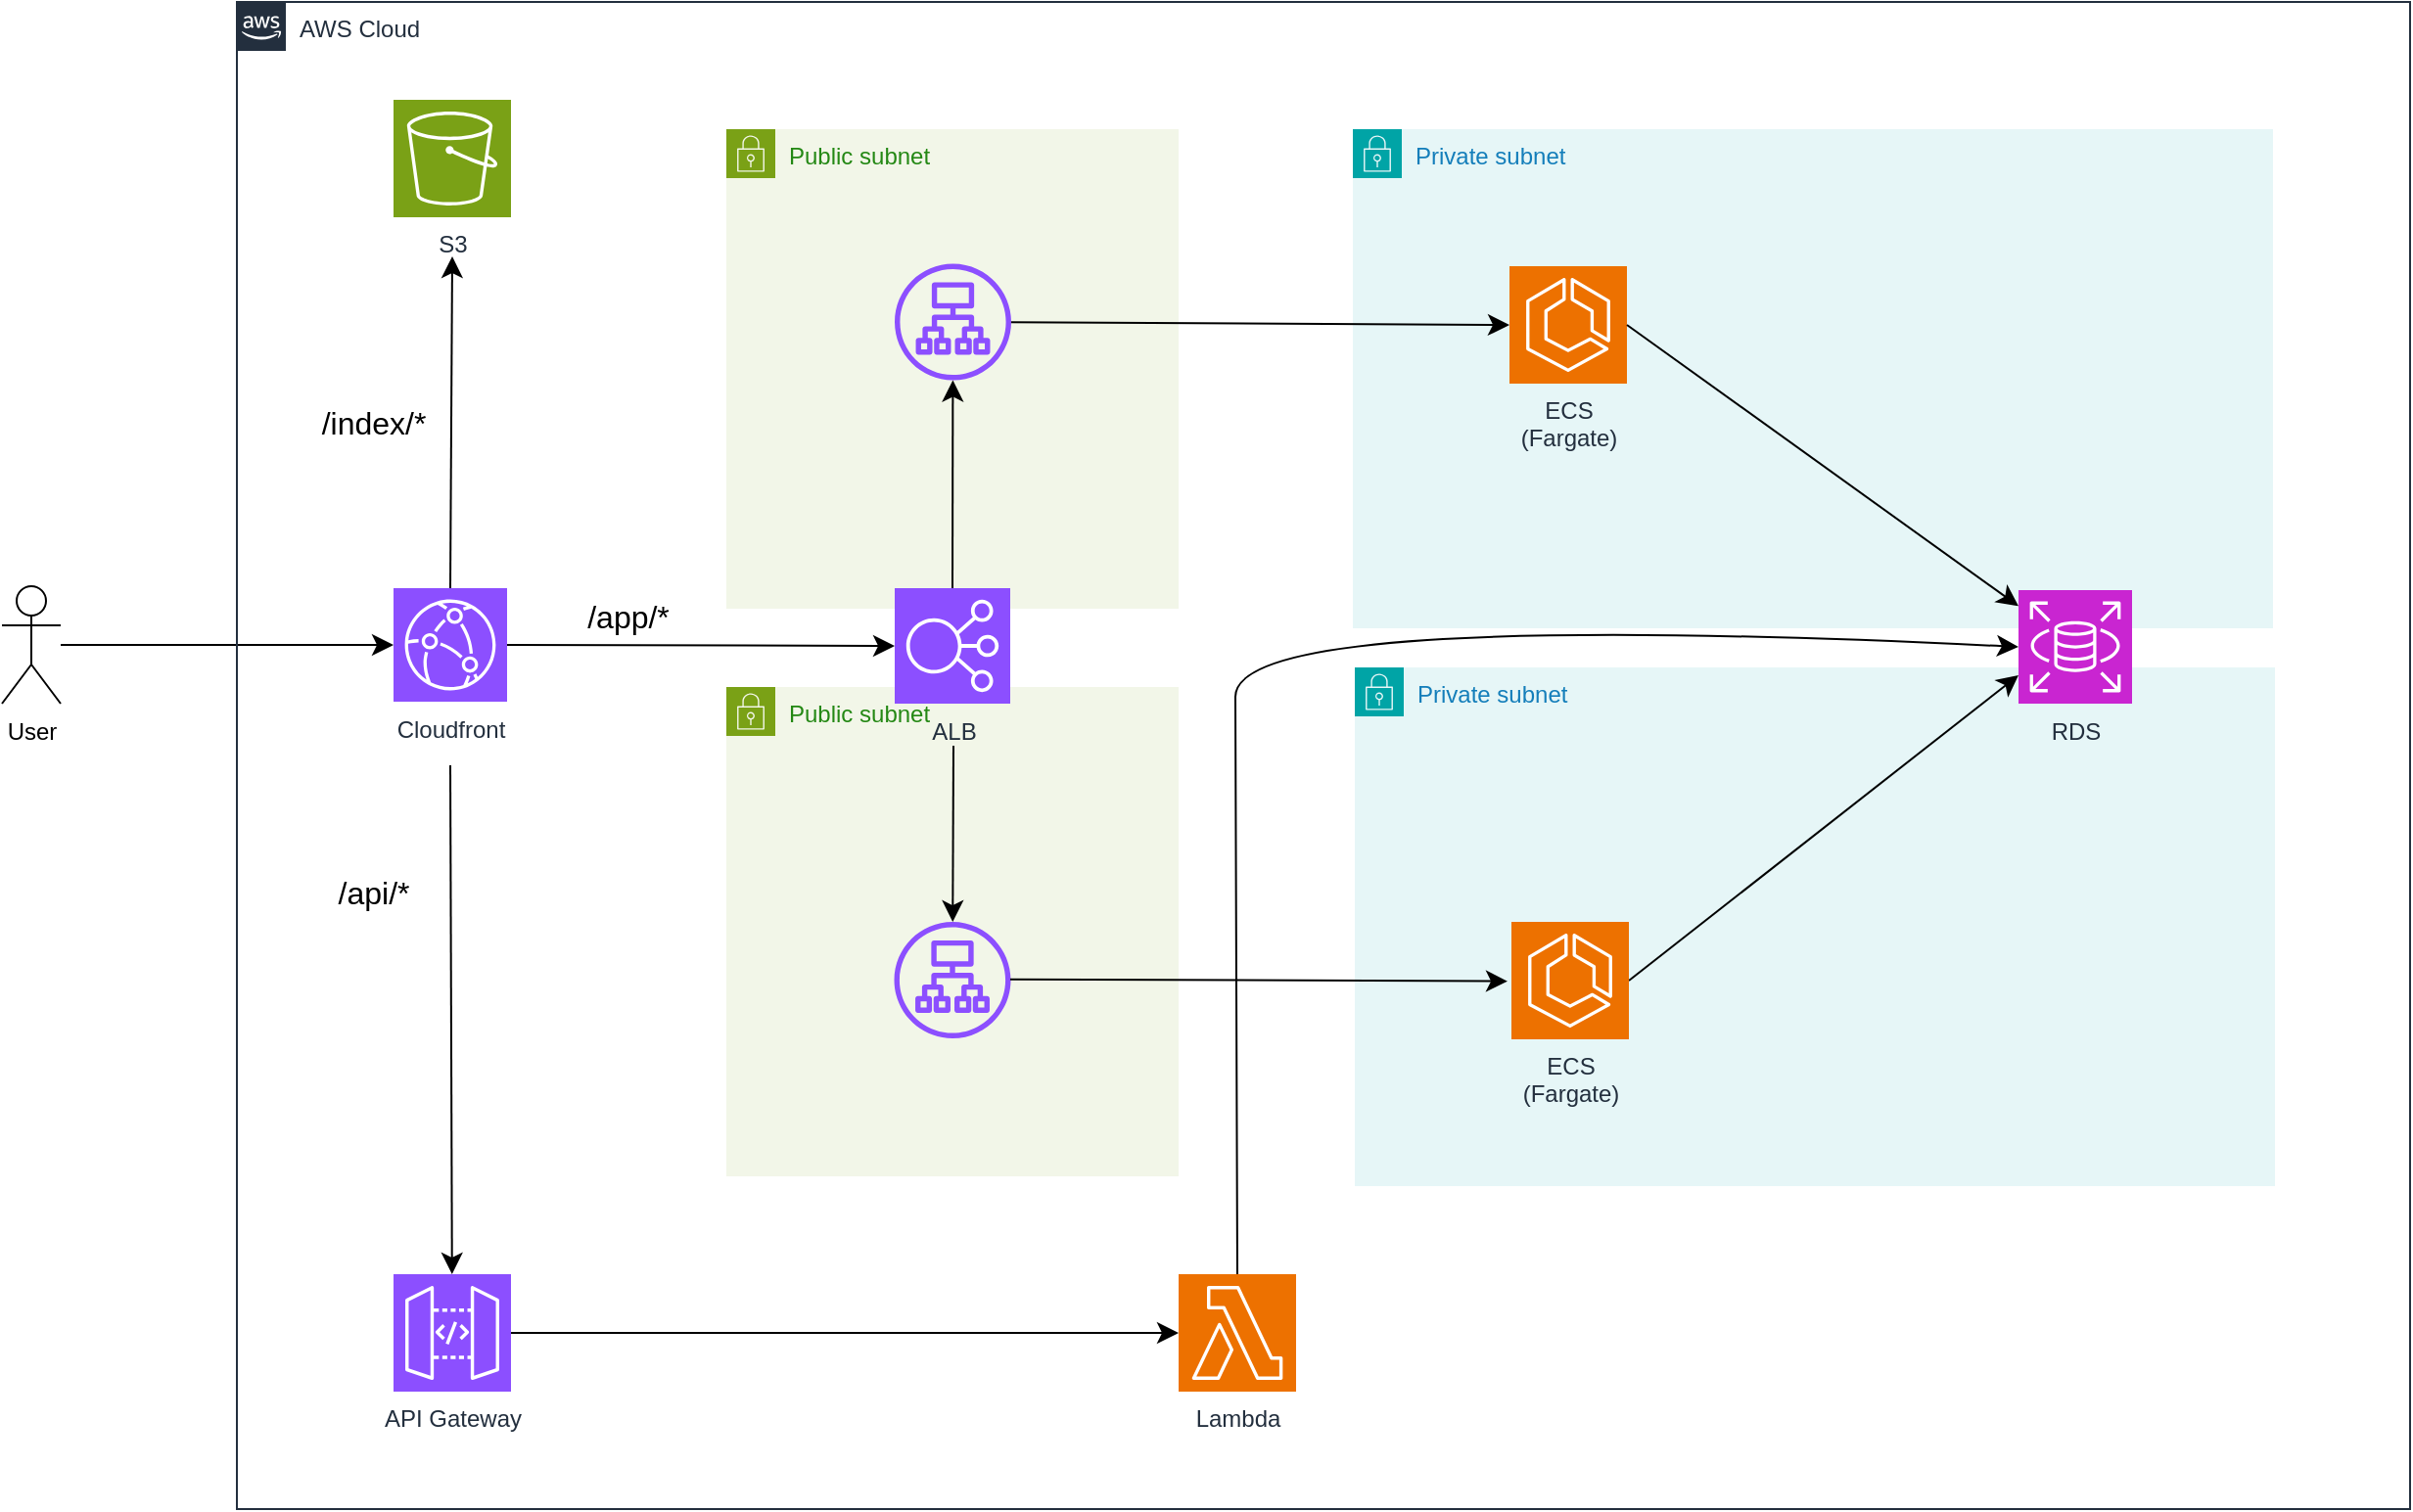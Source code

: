 <mxfile version="27.1.6">
  <diagram name="ページ1" id="VKbD0Qv-aOfawQRORkk8">
    <mxGraphModel dx="907" dy="2020" grid="1" gridSize="10" guides="1" tooltips="1" connect="1" arrows="1" fold="1" page="1" pageScale="1" pageWidth="827" pageHeight="1169" math="0" shadow="0">
      <root>
        <mxCell id="0" />
        <mxCell id="1" parent="0" />
        <mxCell id="BHpdzeyoTGFx9Fpjx1uZ-13" value="Private subnet" style="points=[[0,0],[0.25,0],[0.5,0],[0.75,0],[1,0],[1,0.25],[1,0.5],[1,0.75],[1,1],[0.75,1],[0.5,1],[0.25,1],[0,1],[0,0.75],[0,0.5],[0,0.25]];outlineConnect=0;gradientColor=none;html=1;whiteSpace=wrap;fontSize=12;fontStyle=0;container=1;pointerEvents=0;collapsible=0;recursiveResize=0;shape=mxgraph.aws4.group;grIcon=mxgraph.aws4.group_security_group;grStroke=0;strokeColor=#00A4A6;fillColor=#E6F6F7;verticalAlign=top;align=left;spacingLeft=30;fontColor=#147EBA;dashed=0;" parent="1" vertex="1">
          <mxGeometry x="770" y="-65" width="470" height="255" as="geometry" />
        </mxCell>
        <mxCell id="czDE_l0MnD5-g0nyXtOf-7" value="ECS&lt;div&gt;(Fargate)&lt;/div&gt;" style="sketch=0;points=[[0,0,0],[0.25,0,0],[0.5,0,0],[0.75,0,0],[1,0,0],[0,1,0],[0.25,1,0],[0.5,1,0],[0.75,1,0],[1,1,0],[0,0.25,0],[0,0.5,0],[0,0.75,0],[1,0.25,0],[1,0.5,0],[1,0.75,0]];outlineConnect=0;fontColor=#232F3E;fillColor=#ED7100;strokeColor=#ffffff;dashed=0;verticalLabelPosition=bottom;verticalAlign=top;align=center;html=1;fontSize=12;fontStyle=0;aspect=fixed;shape=mxgraph.aws4.resourceIcon;resIcon=mxgraph.aws4.ecs;" parent="BHpdzeyoTGFx9Fpjx1uZ-13" vertex="1">
          <mxGeometry x="80" y="70" width="60" height="60" as="geometry" />
        </mxCell>
        <mxCell id="BHpdzeyoTGFx9Fpjx1uZ-18" value="Private subnet" style="points=[[0,0],[0.25,0],[0.5,0],[0.75,0],[1,0],[1,0.25],[1,0.5],[1,0.75],[1,1],[0.75,1],[0.5,1],[0.25,1],[0,1],[0,0.75],[0,0.5],[0,0.25]];outlineConnect=0;gradientColor=none;html=1;whiteSpace=wrap;fontSize=12;fontStyle=0;container=0;pointerEvents=0;collapsible=0;recursiveResize=0;shape=mxgraph.aws4.group;grIcon=mxgraph.aws4.group_security_group;grStroke=0;strokeColor=#00A4A6;fillColor=#E6F6F7;verticalAlign=top;align=left;spacingLeft=30;fontColor=#147EBA;dashed=0;" parent="1" vertex="1">
          <mxGeometry x="771" y="210" width="470" height="265" as="geometry" />
        </mxCell>
        <mxCell id="BHpdzeyoTGFx9Fpjx1uZ-11" value="Public subnet" style="points=[[0,0],[0.25,0],[0.5,0],[0.75,0],[1,0],[1,0.25],[1,0.5],[1,0.75],[1,1],[0.75,1],[0.5,1],[0.25,1],[0,1],[0,0.75],[0,0.5],[0,0.25]];outlineConnect=0;gradientColor=none;html=1;whiteSpace=wrap;fontSize=12;fontStyle=0;container=1;pointerEvents=0;collapsible=0;recursiveResize=0;shape=mxgraph.aws4.group;grIcon=mxgraph.aws4.group_security_group;grStroke=0;strokeColor=#7AA116;fillColor=#F2F6E8;verticalAlign=top;align=left;spacingLeft=30;fontColor=#248814;dashed=0;direction=east;" parent="1" vertex="1">
          <mxGeometry x="450" y="220" width="231" height="250" as="geometry" />
        </mxCell>
        <mxCell id="BHpdzeyoTGFx9Fpjx1uZ-4" value="Public subnet" style="points=[[0,0],[0.25,0],[0.5,0],[0.75,0],[1,0],[1,0.25],[1,0.5],[1,0.75],[1,1],[0.75,1],[0.5,1],[0.25,1],[0,1],[0,0.75],[0,0.5],[0,0.25]];outlineConnect=0;gradientColor=none;html=1;whiteSpace=wrap;fontSize=12;fontStyle=0;container=1;pointerEvents=0;collapsible=0;recursiveResize=0;shape=mxgraph.aws4.group;grIcon=mxgraph.aws4.group_security_group;grStroke=0;strokeColor=#7AA116;fillColor=#F2F6E8;verticalAlign=top;align=left;spacingLeft=30;fontColor=#248814;dashed=0;direction=east;" parent="1" vertex="1">
          <mxGeometry x="450" y="-65" width="231" height="245" as="geometry" />
        </mxCell>
        <mxCell id="BHpdzeyoTGFx9Fpjx1uZ-10" value="" style="sketch=0;outlineConnect=0;fontColor=#232F3E;gradientColor=none;fillColor=#8C4FFF;strokeColor=none;dashed=0;verticalLabelPosition=bottom;verticalAlign=top;align=center;html=1;fontSize=12;fontStyle=0;aspect=fixed;pointerEvents=1;shape=mxgraph.aws4.application_load_balancer;movable=1;resizable=1;rotatable=1;deletable=1;editable=1;locked=0;connectable=1;" parent="BHpdzeyoTGFx9Fpjx1uZ-4" vertex="1">
          <mxGeometry x="86" y="68.75" width="59.5" height="59.5" as="geometry" />
        </mxCell>
        <mxCell id="czDE_l0MnD5-g0nyXtOf-3" value="User" style="shape=umlActor;verticalLabelPosition=bottom;verticalAlign=top;html=1;outlineConnect=0;" parent="1" vertex="1">
          <mxGeometry x="80" y="168.5" width="30" height="60" as="geometry" />
        </mxCell>
        <mxCell id="BHpdzeyoTGFx9Fpjx1uZ-23" style="edgeStyle=none;curved=1;rounded=0;orthogonalLoop=1;jettySize=auto;html=1;exitX=0.5;exitY=0;exitDx=0;exitDy=0;exitPerimeter=0;fontSize=12;startSize=8;endSize=8;" parent="1" source="czDE_l0MnD5-g0nyXtOf-4" edge="1">
          <mxGeometry relative="1" as="geometry">
            <mxPoint x="310.0" as="targetPoint" />
          </mxGeometry>
        </mxCell>
        <mxCell id="BHpdzeyoTGFx9Fpjx1uZ-31" style="edgeStyle=none;curved=1;rounded=0;orthogonalLoop=1;jettySize=auto;html=1;fontSize=12;startSize=8;endSize=8;" parent="1" target="czDE_l0MnD5-g0nyXtOf-10" edge="1">
          <mxGeometry relative="1" as="geometry">
            <mxPoint x="309" y="260" as="sourcePoint" />
          </mxGeometry>
        </mxCell>
        <mxCell id="czDE_l0MnD5-g0nyXtOf-4" value="Cloudfront" style="sketch=0;points=[[0,0,0],[0.25,0,0],[0.5,0,0],[0.75,0,0],[1,0,0],[0,1,0],[0.25,1,0],[0.5,1,0],[0.75,1,0],[1,1,0],[0,0.25,0],[0,0.5,0],[0,0.75,0],[1,0.25,0],[1,0.5,0],[1,0.75,0]];outlineConnect=0;fontColor=#232F3E;fillColor=#8C4FFF;strokeColor=#ffffff;dashed=0;verticalLabelPosition=bottom;verticalAlign=top;align=center;html=1;fontSize=12;fontStyle=0;aspect=fixed;shape=mxgraph.aws4.resourceIcon;resIcon=mxgraph.aws4.cloudfront;" parent="1" vertex="1">
          <mxGeometry x="280" y="169.5" width="58" height="58" as="geometry" />
        </mxCell>
        <mxCell id="czDE_l0MnD5-g0nyXtOf-5" value="S3" style="sketch=0;points=[[0,0,0],[0.25,0,0],[0.5,0,0],[0.75,0,0],[1,0,0],[0,1,0],[0.25,1,0],[0.5,1,0],[0.75,1,0],[1,1,0],[0,0.25,0],[0,0.5,0],[0,0.75,0],[1,0.25,0],[1,0.5,0],[1,0.75,0]];outlineConnect=0;fontColor=#232F3E;fillColor=#7AA116;strokeColor=#ffffff;dashed=0;verticalLabelPosition=bottom;verticalAlign=top;align=center;html=1;fontSize=12;fontStyle=0;aspect=fixed;shape=mxgraph.aws4.resourceIcon;resIcon=mxgraph.aws4.s3;" parent="1" vertex="1">
          <mxGeometry x="280" y="-80" width="60" height="60" as="geometry" />
        </mxCell>
        <mxCell id="czDE_l0MnD5-g0nyXtOf-10" value="API Gateway" style="sketch=0;points=[[0,0,0],[0.25,0,0],[0.5,0,0],[0.75,0,0],[1,0,0],[0,1,0],[0.25,1,0],[0.5,1,0],[0.75,1,0],[1,1,0],[0,0.25,0],[0,0.5,0],[0,0.75,0],[1,0.25,0],[1,0.5,0],[1,0.75,0]];outlineConnect=0;fontColor=#232F3E;fillColor=#8C4FFF;strokeColor=#ffffff;dashed=0;verticalLabelPosition=bottom;verticalAlign=top;align=center;html=1;fontSize=12;fontStyle=0;aspect=fixed;shape=mxgraph.aws4.resourceIcon;resIcon=mxgraph.aws4.api_gateway;" parent="1" vertex="1">
          <mxGeometry x="280" y="520" width="60" height="60" as="geometry" />
        </mxCell>
        <mxCell id="czDE_l0MnD5-g0nyXtOf-11" value="Lambda" style="sketch=0;points=[[0,0,0],[0.25,0,0],[0.5,0,0],[0.75,0,0],[1,0,0],[0,1,0],[0.25,1,0],[0.5,1,0],[0.75,1,0],[1,1,0],[0,0.25,0],[0,0.5,0],[0,0.75,0],[1,0.25,0],[1,0.5,0],[1,0.75,0]];outlineConnect=0;fontColor=#232F3E;fillColor=#ED7100;strokeColor=#ffffff;dashed=0;verticalLabelPosition=bottom;verticalAlign=top;align=center;html=1;fontSize=12;fontStyle=0;aspect=fixed;shape=mxgraph.aws4.resourceIcon;resIcon=mxgraph.aws4.lambda;" parent="1" vertex="1">
          <mxGeometry x="681" y="520" width="60" height="60" as="geometry" />
        </mxCell>
        <mxCell id="BHpdzeyoTGFx9Fpjx1uZ-25" style="edgeStyle=none;curved=1;rounded=0;orthogonalLoop=1;jettySize=auto;html=1;exitX=0.5;exitY=0;exitDx=0;exitDy=0;exitPerimeter=0;fontSize=12;startSize=8;endSize=8;" parent="1" source="czDE_l0MnD5-g0nyXtOf-6" target="BHpdzeyoTGFx9Fpjx1uZ-10" edge="1">
          <mxGeometry relative="1" as="geometry" />
        </mxCell>
        <mxCell id="BHpdzeyoTGFx9Fpjx1uZ-26" style="edgeStyle=none;curved=1;rounded=0;orthogonalLoop=1;jettySize=auto;html=1;fontSize=12;startSize=8;endSize=8;" parent="1" target="BHpdzeyoTGFx9Fpjx1uZ-12" edge="1">
          <mxGeometry relative="1" as="geometry">
            <mxPoint x="566" y="250" as="sourcePoint" />
          </mxGeometry>
        </mxCell>
        <mxCell id="czDE_l0MnD5-g0nyXtOf-6" value="ALB" style="sketch=0;points=[[0,0,0],[0.25,0,0],[0.5,0,0],[0.75,0,0],[1,0,0],[0,1,0],[0.25,1,0],[0.5,1,0],[0.75,1,0],[1,1,0],[0,0.25,0],[0,0.5,0],[0,0.75,0],[1,0.25,0],[1,0.5,0],[1,0.75,0]];outlineConnect=0;fontColor=#232F3E;fillColor=#8C4FFF;strokeColor=#ffffff;dashed=0;verticalLabelPosition=bottom;verticalAlign=top;align=center;html=1;fontSize=12;fontStyle=0;aspect=fixed;shape=mxgraph.aws4.resourceIcon;resIcon=mxgraph.aws4.elastic_load_balancing;" parent="1" vertex="1">
          <mxGeometry x="536" y="169.5" width="59" height="59" as="geometry" />
        </mxCell>
        <mxCell id="czDE_l0MnD5-g0nyXtOf-8" style="edgeStyle=none;curved=1;rounded=0;orthogonalLoop=1;jettySize=auto;html=1;exitX=1;exitY=1;exitDx=0;exitDy=0;exitPerimeter=0;fontSize=12;startSize=8;endSize=8;" parent="1" source="czDE_l0MnD5-g0nyXtOf-6" target="czDE_l0MnD5-g0nyXtOf-6" edge="1">
          <mxGeometry relative="1" as="geometry" />
        </mxCell>
        <mxCell id="BHpdzeyoTGFx9Fpjx1uZ-22" style="edgeStyle=none;curved=1;rounded=0;orthogonalLoop=1;jettySize=auto;html=1;entryX=0;entryY=0.5;entryDx=0;entryDy=0;entryPerimeter=0;fontSize=12;startSize=8;endSize=8;" parent="1" source="czDE_l0MnD5-g0nyXtOf-3" target="czDE_l0MnD5-g0nyXtOf-4" edge="1">
          <mxGeometry relative="1" as="geometry" />
        </mxCell>
        <mxCell id="BHpdzeyoTGFx9Fpjx1uZ-24" style="edgeStyle=none;curved=1;rounded=0;orthogonalLoop=1;jettySize=auto;html=1;exitX=1;exitY=0.5;exitDx=0;exitDy=0;exitPerimeter=0;entryX=0;entryY=0.5;entryDx=0;entryDy=0;entryPerimeter=0;fontSize=12;startSize=8;endSize=8;" parent="1" source="czDE_l0MnD5-g0nyXtOf-4" target="czDE_l0MnD5-g0nyXtOf-6" edge="1">
          <mxGeometry relative="1" as="geometry" />
        </mxCell>
        <mxCell id="BHpdzeyoTGFx9Fpjx1uZ-27" value="" style="endArrow=classic;html=1;rounded=0;fontSize=12;startSize=8;endSize=8;curved=1;entryX=0;entryY=0.5;entryDx=0;entryDy=0;entryPerimeter=0;" parent="1" source="BHpdzeyoTGFx9Fpjx1uZ-10" target="czDE_l0MnD5-g0nyXtOf-7" edge="1">
          <mxGeometry width="50" height="50" relative="1" as="geometry">
            <mxPoint x="595" y="40" as="sourcePoint" />
            <mxPoint x="645" y="-10" as="targetPoint" />
          </mxGeometry>
        </mxCell>
        <mxCell id="BHpdzeyoTGFx9Fpjx1uZ-32" style="edgeStyle=none;curved=1;rounded=0;orthogonalLoop=1;jettySize=auto;html=1;exitX=1;exitY=0.5;exitDx=0;exitDy=0;exitPerimeter=0;entryX=0;entryY=0.5;entryDx=0;entryDy=0;entryPerimeter=0;fontSize=12;startSize=8;endSize=8;" parent="1" source="czDE_l0MnD5-g0nyXtOf-10" target="czDE_l0MnD5-g0nyXtOf-11" edge="1">
          <mxGeometry relative="1" as="geometry" />
        </mxCell>
        <mxCell id="BHpdzeyoTGFx9Fpjx1uZ-30" style="edgeStyle=none;curved=1;rounded=0;orthogonalLoop=1;jettySize=auto;html=1;exitX=1;exitY=0.5;exitDx=0;exitDy=0;exitPerimeter=0;entryX=0;entryY=0.75;entryDx=0;entryDy=0;entryPerimeter=0;fontSize=12;startSize=8;endSize=8;" parent="1" source="BHpdzeyoTGFx9Fpjx1uZ-20" target="czDE_l0MnD5-g0nyXtOf-9" edge="1">
          <mxGeometry relative="1" as="geometry">
            <mxPoint x="1111" y="369" as="targetPoint" />
          </mxGeometry>
        </mxCell>
        <mxCell id="BHpdzeyoTGFx9Fpjx1uZ-20" value="ECS&lt;div&gt;(Fargate)&lt;/div&gt;" style="sketch=0;points=[[0,0,0],[0.25,0,0],[0.5,0,0],[0.75,0,0],[1,0,0],[0,1,0],[0.25,1,0],[0.5,1,0],[0.75,1,0],[1,1,0],[0,0.25,0],[0,0.5,0],[0,0.75,0],[1,0.25,0],[1,0.5,0],[1,0.75,0]];outlineConnect=0;fontColor=#232F3E;fillColor=#ED7100;strokeColor=#ffffff;dashed=0;verticalLabelPosition=bottom;verticalAlign=top;align=center;html=1;fontSize=12;fontStyle=0;aspect=fixed;shape=mxgraph.aws4.resourceIcon;resIcon=mxgraph.aws4.ecs;" parent="1" vertex="1">
          <mxGeometry x="851" y="340" width="60" height="60" as="geometry" />
        </mxCell>
        <mxCell id="BHpdzeyoTGFx9Fpjx1uZ-35" value="" style="curved=1;endArrow=classic;html=1;rounded=0;fontSize=12;startSize=8;endSize=8;exitX=0.5;exitY=0;exitDx=0;exitDy=0;exitPerimeter=0;entryX=0;entryY=0.5;entryDx=0;entryDy=0;entryPerimeter=0;" parent="1" source="czDE_l0MnD5-g0nyXtOf-11" target="czDE_l0MnD5-g0nyXtOf-9" edge="1">
          <mxGeometry width="50" height="50" relative="1" as="geometry">
            <mxPoint x="670" y="330" as="sourcePoint" />
            <mxPoint x="1120" y="230" as="targetPoint" />
            <Array as="points">
              <mxPoint x="710" y="270" />
              <mxPoint x="710" y="180" />
            </Array>
          </mxGeometry>
        </mxCell>
        <mxCell id="BHpdzeyoTGFx9Fpjx1uZ-36" value="AWS Cloud" style="points=[[0,0],[0.25,0],[0.5,0],[0.75,0],[1,0],[1,0.25],[1,0.5],[1,0.75],[1,1],[0.75,1],[0.5,1],[0.25,1],[0,1],[0,0.75],[0,0.5],[0,0.25]];outlineConnect=0;gradientColor=none;html=1;whiteSpace=wrap;fontSize=12;fontStyle=0;container=1;pointerEvents=0;collapsible=0;recursiveResize=0;shape=mxgraph.aws4.group;grIcon=mxgraph.aws4.group_aws_cloud_alt;strokeColor=#232F3E;fillColor=none;verticalAlign=top;align=left;spacingLeft=30;fontColor=#232F3E;dashed=0;" parent="1" vertex="1">
          <mxGeometry x="200" y="-130" width="1110" height="770" as="geometry" />
        </mxCell>
        <mxCell id="czDE_l0MnD5-g0nyXtOf-9" value="RDS" style="sketch=0;points=[[0,0,0],[0.25,0,0],[0.5,0,0],[0.75,0,0],[1,0,0],[0,1,0],[0.25,1,0],[0.5,1,0],[0.75,1,0],[1,1,0],[0,0.25,0],[0,0.5,0],[0,0.75,0],[1,0.25,0],[1,0.5,0],[1,0.75,0]];outlineConnect=0;fontColor=#232F3E;fillColor=#C925D1;strokeColor=#ffffff;dashed=0;verticalLabelPosition=bottom;verticalAlign=top;align=center;html=1;fontSize=12;fontStyle=0;aspect=fixed;shape=mxgraph.aws4.resourceIcon;resIcon=mxgraph.aws4.rds;" parent="BHpdzeyoTGFx9Fpjx1uZ-36" vertex="1">
          <mxGeometry x="910" y="300.5" width="58" height="58" as="geometry" />
        </mxCell>
        <mxCell id="Sw7C9eD05XrZA4Myy8NB-1" value="/app/*" style="text;strokeColor=none;fillColor=none;html=1;align=center;verticalAlign=middle;whiteSpace=wrap;rounded=0;fontSize=16;" vertex="1" parent="BHpdzeyoTGFx9Fpjx1uZ-36">
          <mxGeometry x="170" y="298.5" width="60" height="30" as="geometry" />
        </mxCell>
        <mxCell id="Sw7C9eD05XrZA4Myy8NB-2" value="/index/*" style="text;strokeColor=none;fillColor=none;html=1;align=center;verticalAlign=middle;whiteSpace=wrap;rounded=0;fontSize=16;" vertex="1" parent="BHpdzeyoTGFx9Fpjx1uZ-36">
          <mxGeometry x="40" y="200" width="60" height="30" as="geometry" />
        </mxCell>
        <mxCell id="Sw7C9eD05XrZA4Myy8NB-3" value="/api/*" style="text;strokeColor=none;fillColor=none;html=1;align=center;verticalAlign=middle;whiteSpace=wrap;rounded=0;fontSize=16;" vertex="1" parent="BHpdzeyoTGFx9Fpjx1uZ-36">
          <mxGeometry x="40" y="440" width="60" height="30" as="geometry" />
        </mxCell>
        <mxCell id="BHpdzeyoTGFx9Fpjx1uZ-12" value="" style="sketch=0;outlineConnect=0;fontColor=#232F3E;gradientColor=none;fillColor=#8C4FFF;strokeColor=none;dashed=0;verticalLabelPosition=bottom;verticalAlign=top;align=center;html=1;fontSize=12;fontStyle=0;aspect=fixed;pointerEvents=1;shape=mxgraph.aws4.application_load_balancer;" parent="BHpdzeyoTGFx9Fpjx1uZ-36" vertex="1">
          <mxGeometry x="335.75" y="470" width="59.5" height="59.5" as="geometry" />
        </mxCell>
        <mxCell id="BHpdzeyoTGFx9Fpjx1uZ-28" value="" style="endArrow=classic;html=1;rounded=0;fontSize=12;startSize=8;endSize=8;curved=1;entryX=0;entryY=0.5;entryDx=0;entryDy=0;entryPerimeter=0;" parent="BHpdzeyoTGFx9Fpjx1uZ-36" edge="1">
          <mxGeometry width="50" height="50" relative="1" as="geometry">
            <mxPoint x="395" y="499.33" as="sourcePoint" />
            <mxPoint x="649" y="500.33" as="targetPoint" />
          </mxGeometry>
        </mxCell>
        <mxCell id="BHpdzeyoTGFx9Fpjx1uZ-29" style="edgeStyle=none;curved=1;rounded=0;orthogonalLoop=1;jettySize=auto;html=1;exitX=1;exitY=0.5;exitDx=0;exitDy=0;exitPerimeter=0;fontSize=12;startSize=8;endSize=8;" parent="1" source="czDE_l0MnD5-g0nyXtOf-7" target="czDE_l0MnD5-g0nyXtOf-9" edge="1">
          <mxGeometry relative="1" as="geometry" />
        </mxCell>
      </root>
    </mxGraphModel>
  </diagram>
</mxfile>
